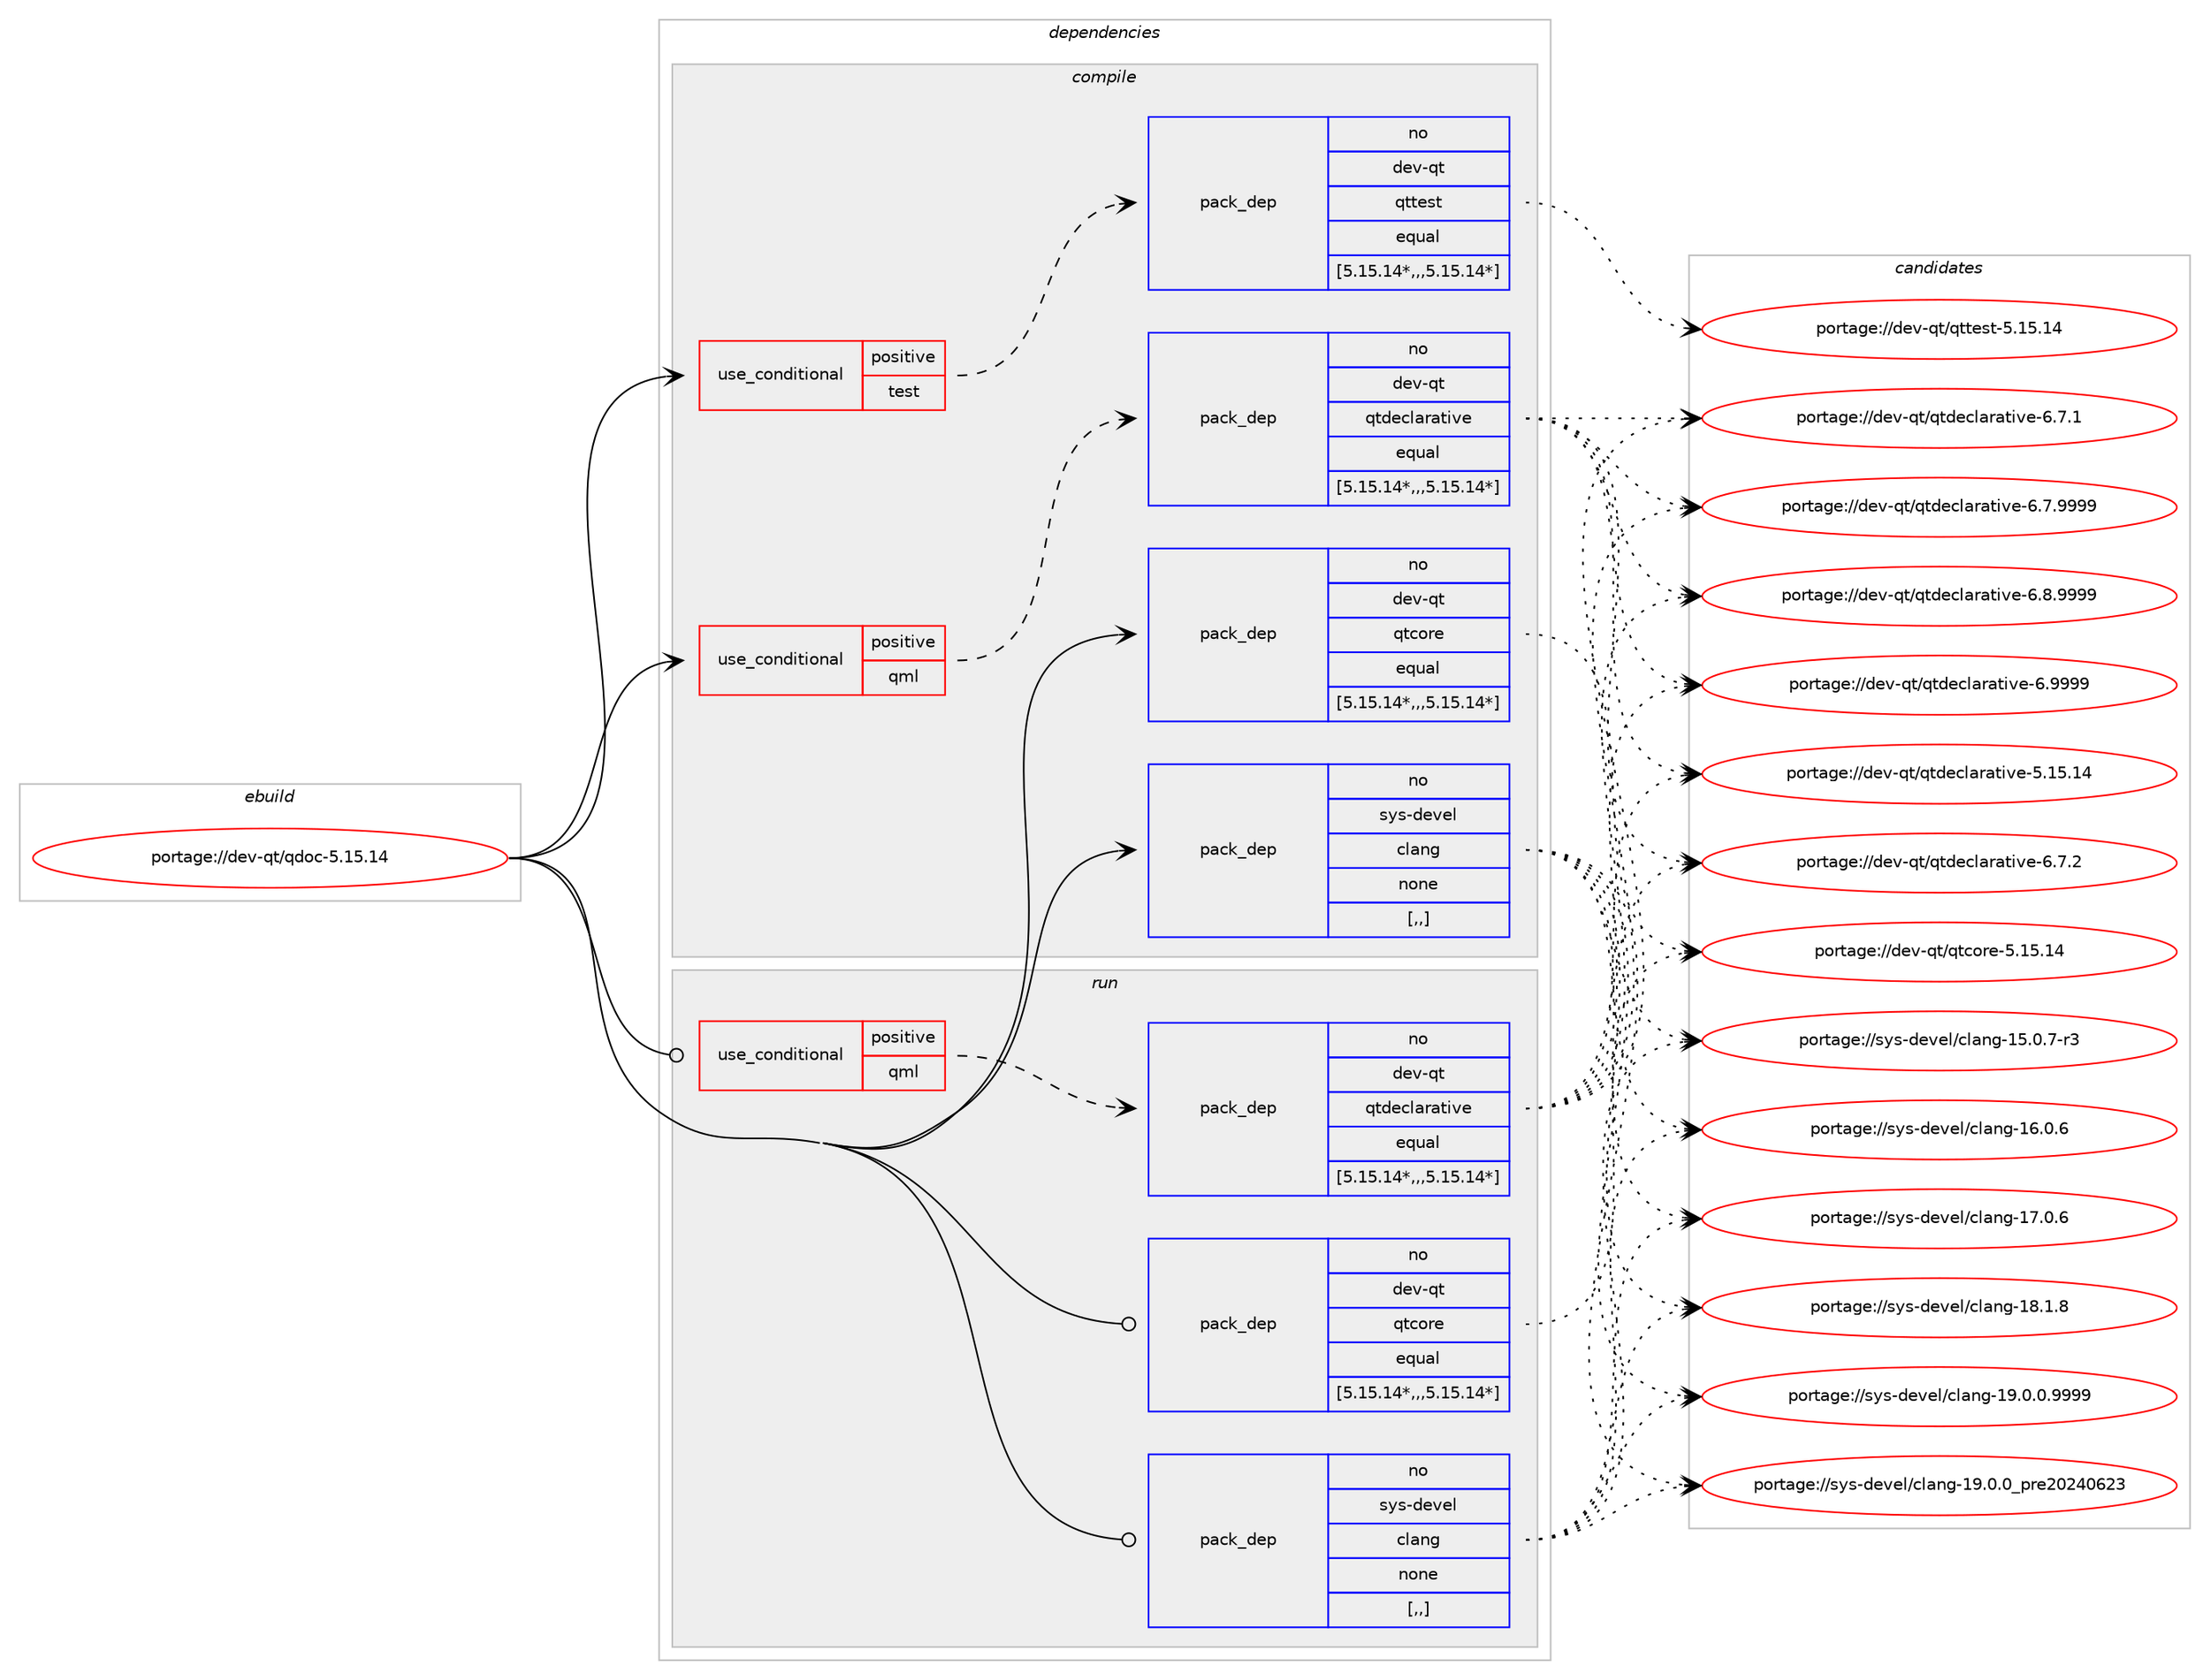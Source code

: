digraph prolog {

# *************
# Graph options
# *************

newrank=true;
concentrate=true;
compound=true;
graph [rankdir=LR,fontname=Helvetica,fontsize=10,ranksep=1.5];#, ranksep=2.5, nodesep=0.2];
edge  [arrowhead=vee];
node  [fontname=Helvetica,fontsize=10];

# **********
# The ebuild
# **********

subgraph cluster_leftcol {
color=gray;
rank=same;
label=<<i>ebuild</i>>;
id [label="portage://dev-qt/qdoc-5.15.14", color=red, width=4, href="../dev-qt/qdoc-5.15.14.svg"];
}

# ****************
# The dependencies
# ****************

subgraph cluster_midcol {
color=gray;
label=<<i>dependencies</i>>;
subgraph cluster_compile {
fillcolor="#eeeeee";
style=filled;
label=<<i>compile</i>>;
subgraph cond40219 {
dependency164082 [label=<<TABLE BORDER="0" CELLBORDER="1" CELLSPACING="0" CELLPADDING="4"><TR><TD ROWSPAN="3" CELLPADDING="10">use_conditional</TD></TR><TR><TD>positive</TD></TR><TR><TD>qml</TD></TR></TABLE>>, shape=none, color=red];
subgraph pack122623 {
dependency164083 [label=<<TABLE BORDER="0" CELLBORDER="1" CELLSPACING="0" CELLPADDING="4" WIDTH="220"><TR><TD ROWSPAN="6" CELLPADDING="30">pack_dep</TD></TR><TR><TD WIDTH="110">no</TD></TR><TR><TD>dev-qt</TD></TR><TR><TD>qtdeclarative</TD></TR><TR><TD>equal</TD></TR><TR><TD>[5.15.14*,,,5.15.14*]</TD></TR></TABLE>>, shape=none, color=blue];
}
dependency164082:e -> dependency164083:w [weight=20,style="dashed",arrowhead="vee"];
}
id:e -> dependency164082:w [weight=20,style="solid",arrowhead="vee"];
subgraph cond40220 {
dependency164084 [label=<<TABLE BORDER="0" CELLBORDER="1" CELLSPACING="0" CELLPADDING="4"><TR><TD ROWSPAN="3" CELLPADDING="10">use_conditional</TD></TR><TR><TD>positive</TD></TR><TR><TD>test</TD></TR></TABLE>>, shape=none, color=red];
subgraph pack122624 {
dependency164085 [label=<<TABLE BORDER="0" CELLBORDER="1" CELLSPACING="0" CELLPADDING="4" WIDTH="220"><TR><TD ROWSPAN="6" CELLPADDING="30">pack_dep</TD></TR><TR><TD WIDTH="110">no</TD></TR><TR><TD>dev-qt</TD></TR><TR><TD>qttest</TD></TR><TR><TD>equal</TD></TR><TR><TD>[5.15.14*,,,5.15.14*]</TD></TR></TABLE>>, shape=none, color=blue];
}
dependency164084:e -> dependency164085:w [weight=20,style="dashed",arrowhead="vee"];
}
id:e -> dependency164084:w [weight=20,style="solid",arrowhead="vee"];
subgraph pack122625 {
dependency164086 [label=<<TABLE BORDER="0" CELLBORDER="1" CELLSPACING="0" CELLPADDING="4" WIDTH="220"><TR><TD ROWSPAN="6" CELLPADDING="30">pack_dep</TD></TR><TR><TD WIDTH="110">no</TD></TR><TR><TD>dev-qt</TD></TR><TR><TD>qtcore</TD></TR><TR><TD>equal</TD></TR><TR><TD>[5.15.14*,,,5.15.14*]</TD></TR></TABLE>>, shape=none, color=blue];
}
id:e -> dependency164086:w [weight=20,style="solid",arrowhead="vee"];
subgraph pack122626 {
dependency164087 [label=<<TABLE BORDER="0" CELLBORDER="1" CELLSPACING="0" CELLPADDING="4" WIDTH="220"><TR><TD ROWSPAN="6" CELLPADDING="30">pack_dep</TD></TR><TR><TD WIDTH="110">no</TD></TR><TR><TD>sys-devel</TD></TR><TR><TD>clang</TD></TR><TR><TD>none</TD></TR><TR><TD>[,,]</TD></TR></TABLE>>, shape=none, color=blue];
}
id:e -> dependency164087:w [weight=20,style="solid",arrowhead="vee"];
}
subgraph cluster_compileandrun {
fillcolor="#eeeeee";
style=filled;
label=<<i>compile and run</i>>;
}
subgraph cluster_run {
fillcolor="#eeeeee";
style=filled;
label=<<i>run</i>>;
subgraph cond40221 {
dependency164088 [label=<<TABLE BORDER="0" CELLBORDER="1" CELLSPACING="0" CELLPADDING="4"><TR><TD ROWSPAN="3" CELLPADDING="10">use_conditional</TD></TR><TR><TD>positive</TD></TR><TR><TD>qml</TD></TR></TABLE>>, shape=none, color=red];
subgraph pack122627 {
dependency164089 [label=<<TABLE BORDER="0" CELLBORDER="1" CELLSPACING="0" CELLPADDING="4" WIDTH="220"><TR><TD ROWSPAN="6" CELLPADDING="30">pack_dep</TD></TR><TR><TD WIDTH="110">no</TD></TR><TR><TD>dev-qt</TD></TR><TR><TD>qtdeclarative</TD></TR><TR><TD>equal</TD></TR><TR><TD>[5.15.14*,,,5.15.14*]</TD></TR></TABLE>>, shape=none, color=blue];
}
dependency164088:e -> dependency164089:w [weight=20,style="dashed",arrowhead="vee"];
}
id:e -> dependency164088:w [weight=20,style="solid",arrowhead="odot"];
subgraph pack122628 {
dependency164090 [label=<<TABLE BORDER="0" CELLBORDER="1" CELLSPACING="0" CELLPADDING="4" WIDTH="220"><TR><TD ROWSPAN="6" CELLPADDING="30">pack_dep</TD></TR><TR><TD WIDTH="110">no</TD></TR><TR><TD>dev-qt</TD></TR><TR><TD>qtcore</TD></TR><TR><TD>equal</TD></TR><TR><TD>[5.15.14*,,,5.15.14*]</TD></TR></TABLE>>, shape=none, color=blue];
}
id:e -> dependency164090:w [weight=20,style="solid",arrowhead="odot"];
subgraph pack122629 {
dependency164091 [label=<<TABLE BORDER="0" CELLBORDER="1" CELLSPACING="0" CELLPADDING="4" WIDTH="220"><TR><TD ROWSPAN="6" CELLPADDING="30">pack_dep</TD></TR><TR><TD WIDTH="110">no</TD></TR><TR><TD>sys-devel</TD></TR><TR><TD>clang</TD></TR><TR><TD>none</TD></TR><TR><TD>[,,]</TD></TR></TABLE>>, shape=none, color=blue];
}
id:e -> dependency164091:w [weight=20,style="solid",arrowhead="odot"];
}
}

# **************
# The candidates
# **************

subgraph cluster_choices {
rank=same;
color=gray;
label=<<i>candidates</i>>;

subgraph choice122623 {
color=black;
nodesep=1;
choice10010111845113116471131161001019910897114971161051181014553464953464952 [label="portage://dev-qt/qtdeclarative-5.15.14", color=red, width=4,href="../dev-qt/qtdeclarative-5.15.14.svg"];
choice1001011184511311647113116100101991089711497116105118101455446554649 [label="portage://dev-qt/qtdeclarative-6.7.1", color=red, width=4,href="../dev-qt/qtdeclarative-6.7.1.svg"];
choice1001011184511311647113116100101991089711497116105118101455446554650 [label="portage://dev-qt/qtdeclarative-6.7.2", color=red, width=4,href="../dev-qt/qtdeclarative-6.7.2.svg"];
choice1001011184511311647113116100101991089711497116105118101455446554657575757 [label="portage://dev-qt/qtdeclarative-6.7.9999", color=red, width=4,href="../dev-qt/qtdeclarative-6.7.9999.svg"];
choice1001011184511311647113116100101991089711497116105118101455446564657575757 [label="portage://dev-qt/qtdeclarative-6.8.9999", color=red, width=4,href="../dev-qt/qtdeclarative-6.8.9999.svg"];
choice100101118451131164711311610010199108971149711610511810145544657575757 [label="portage://dev-qt/qtdeclarative-6.9999", color=red, width=4,href="../dev-qt/qtdeclarative-6.9999.svg"];
dependency164083:e -> choice10010111845113116471131161001019910897114971161051181014553464953464952:w [style=dotted,weight="100"];
dependency164083:e -> choice1001011184511311647113116100101991089711497116105118101455446554649:w [style=dotted,weight="100"];
dependency164083:e -> choice1001011184511311647113116100101991089711497116105118101455446554650:w [style=dotted,weight="100"];
dependency164083:e -> choice1001011184511311647113116100101991089711497116105118101455446554657575757:w [style=dotted,weight="100"];
dependency164083:e -> choice1001011184511311647113116100101991089711497116105118101455446564657575757:w [style=dotted,weight="100"];
dependency164083:e -> choice100101118451131164711311610010199108971149711610511810145544657575757:w [style=dotted,weight="100"];
}
subgraph choice122624 {
color=black;
nodesep=1;
choice10010111845113116471131161161011151164553464953464952 [label="portage://dev-qt/qttest-5.15.14", color=red, width=4,href="../dev-qt/qttest-5.15.14.svg"];
dependency164085:e -> choice10010111845113116471131161161011151164553464953464952:w [style=dotted,weight="100"];
}
subgraph choice122625 {
color=black;
nodesep=1;
choice1001011184511311647113116991111141014553464953464952 [label="portage://dev-qt/qtcore-5.15.14", color=red, width=4,href="../dev-qt/qtcore-5.15.14.svg"];
dependency164086:e -> choice1001011184511311647113116991111141014553464953464952:w [style=dotted,weight="100"];
}
subgraph choice122626 {
color=black;
nodesep=1;
choice11512111545100101118101108479910897110103454953464846554511451 [label="portage://sys-devel/clang-15.0.7-r3", color=red, width=4,href="../sys-devel/clang-15.0.7-r3.svg"];
choice1151211154510010111810110847991089711010345495446484654 [label="portage://sys-devel/clang-16.0.6", color=red, width=4,href="../sys-devel/clang-16.0.6.svg"];
choice1151211154510010111810110847991089711010345495546484654 [label="portage://sys-devel/clang-17.0.6", color=red, width=4,href="../sys-devel/clang-17.0.6.svg"];
choice1151211154510010111810110847991089711010345495646494656 [label="portage://sys-devel/clang-18.1.8", color=red, width=4,href="../sys-devel/clang-18.1.8.svg"];
choice11512111545100101118101108479910897110103454957464846484657575757 [label="portage://sys-devel/clang-19.0.0.9999", color=red, width=4,href="../sys-devel/clang-19.0.0.9999.svg"];
choice1151211154510010111810110847991089711010345495746484648951121141015048505248545051 [label="portage://sys-devel/clang-19.0.0_pre20240623", color=red, width=4,href="../sys-devel/clang-19.0.0_pre20240623.svg"];
dependency164087:e -> choice11512111545100101118101108479910897110103454953464846554511451:w [style=dotted,weight="100"];
dependency164087:e -> choice1151211154510010111810110847991089711010345495446484654:w [style=dotted,weight="100"];
dependency164087:e -> choice1151211154510010111810110847991089711010345495546484654:w [style=dotted,weight="100"];
dependency164087:e -> choice1151211154510010111810110847991089711010345495646494656:w [style=dotted,weight="100"];
dependency164087:e -> choice11512111545100101118101108479910897110103454957464846484657575757:w [style=dotted,weight="100"];
dependency164087:e -> choice1151211154510010111810110847991089711010345495746484648951121141015048505248545051:w [style=dotted,weight="100"];
}
subgraph choice122627 {
color=black;
nodesep=1;
choice10010111845113116471131161001019910897114971161051181014553464953464952 [label="portage://dev-qt/qtdeclarative-5.15.14", color=red, width=4,href="../dev-qt/qtdeclarative-5.15.14.svg"];
choice1001011184511311647113116100101991089711497116105118101455446554649 [label="portage://dev-qt/qtdeclarative-6.7.1", color=red, width=4,href="../dev-qt/qtdeclarative-6.7.1.svg"];
choice1001011184511311647113116100101991089711497116105118101455446554650 [label="portage://dev-qt/qtdeclarative-6.7.2", color=red, width=4,href="../dev-qt/qtdeclarative-6.7.2.svg"];
choice1001011184511311647113116100101991089711497116105118101455446554657575757 [label="portage://dev-qt/qtdeclarative-6.7.9999", color=red, width=4,href="../dev-qt/qtdeclarative-6.7.9999.svg"];
choice1001011184511311647113116100101991089711497116105118101455446564657575757 [label="portage://dev-qt/qtdeclarative-6.8.9999", color=red, width=4,href="../dev-qt/qtdeclarative-6.8.9999.svg"];
choice100101118451131164711311610010199108971149711610511810145544657575757 [label="portage://dev-qt/qtdeclarative-6.9999", color=red, width=4,href="../dev-qt/qtdeclarative-6.9999.svg"];
dependency164089:e -> choice10010111845113116471131161001019910897114971161051181014553464953464952:w [style=dotted,weight="100"];
dependency164089:e -> choice1001011184511311647113116100101991089711497116105118101455446554649:w [style=dotted,weight="100"];
dependency164089:e -> choice1001011184511311647113116100101991089711497116105118101455446554650:w [style=dotted,weight="100"];
dependency164089:e -> choice1001011184511311647113116100101991089711497116105118101455446554657575757:w [style=dotted,weight="100"];
dependency164089:e -> choice1001011184511311647113116100101991089711497116105118101455446564657575757:w [style=dotted,weight="100"];
dependency164089:e -> choice100101118451131164711311610010199108971149711610511810145544657575757:w [style=dotted,weight="100"];
}
subgraph choice122628 {
color=black;
nodesep=1;
choice1001011184511311647113116991111141014553464953464952 [label="portage://dev-qt/qtcore-5.15.14", color=red, width=4,href="../dev-qt/qtcore-5.15.14.svg"];
dependency164090:e -> choice1001011184511311647113116991111141014553464953464952:w [style=dotted,weight="100"];
}
subgraph choice122629 {
color=black;
nodesep=1;
choice11512111545100101118101108479910897110103454953464846554511451 [label="portage://sys-devel/clang-15.0.7-r3", color=red, width=4,href="../sys-devel/clang-15.0.7-r3.svg"];
choice1151211154510010111810110847991089711010345495446484654 [label="portage://sys-devel/clang-16.0.6", color=red, width=4,href="../sys-devel/clang-16.0.6.svg"];
choice1151211154510010111810110847991089711010345495546484654 [label="portage://sys-devel/clang-17.0.6", color=red, width=4,href="../sys-devel/clang-17.0.6.svg"];
choice1151211154510010111810110847991089711010345495646494656 [label="portage://sys-devel/clang-18.1.8", color=red, width=4,href="../sys-devel/clang-18.1.8.svg"];
choice11512111545100101118101108479910897110103454957464846484657575757 [label="portage://sys-devel/clang-19.0.0.9999", color=red, width=4,href="../sys-devel/clang-19.0.0.9999.svg"];
choice1151211154510010111810110847991089711010345495746484648951121141015048505248545051 [label="portage://sys-devel/clang-19.0.0_pre20240623", color=red, width=4,href="../sys-devel/clang-19.0.0_pre20240623.svg"];
dependency164091:e -> choice11512111545100101118101108479910897110103454953464846554511451:w [style=dotted,weight="100"];
dependency164091:e -> choice1151211154510010111810110847991089711010345495446484654:w [style=dotted,weight="100"];
dependency164091:e -> choice1151211154510010111810110847991089711010345495546484654:w [style=dotted,weight="100"];
dependency164091:e -> choice1151211154510010111810110847991089711010345495646494656:w [style=dotted,weight="100"];
dependency164091:e -> choice11512111545100101118101108479910897110103454957464846484657575757:w [style=dotted,weight="100"];
dependency164091:e -> choice1151211154510010111810110847991089711010345495746484648951121141015048505248545051:w [style=dotted,weight="100"];
}
}

}

